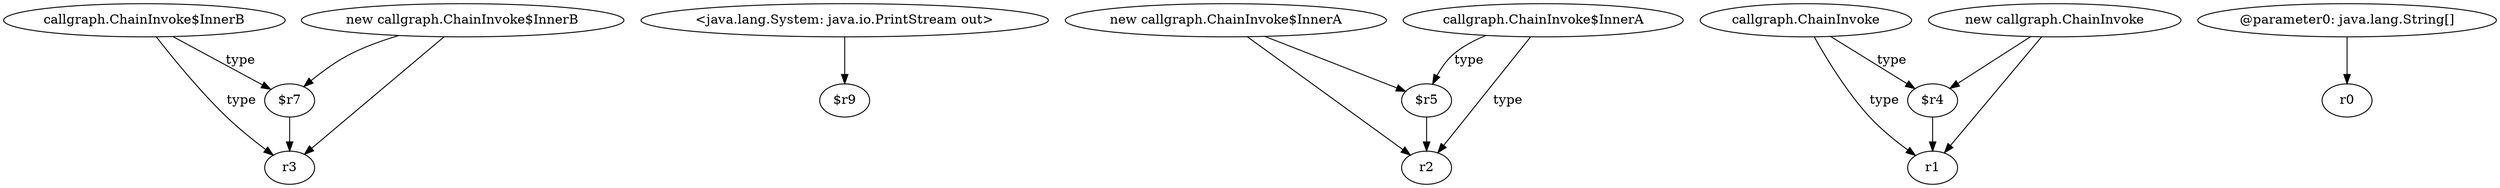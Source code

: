 digraph g {
0[label="callgraph.ChainInvoke$InnerB"]
1[label="$r7"]
0->1[label="type"]
2[label="<java.lang.System: java.io.PrintStream out>"]
3[label="$r9"]
2->3[label=""]
4[label="$r5"]
5[label="r2"]
4->5[label=""]
6[label="$r4"]
7[label="r1"]
6->7[label=""]
8[label="callgraph.ChainInvoke"]
8->7[label="type"]
9[label="@parameter0: java.lang.String[]"]
10[label="r0"]
9->10[label=""]
11[label="new callgraph.ChainInvoke"]
11->6[label=""]
12[label="new callgraph.ChainInvoke$InnerA"]
12->4[label=""]
13[label="new callgraph.ChainInvoke$InnerB"]
13->1[label=""]
14[label="r3"]
1->14[label=""]
13->14[label=""]
12->5[label=""]
11->7[label=""]
15[label="callgraph.ChainInvoke$InnerA"]
15->4[label="type"]
15->5[label="type"]
8->6[label="type"]
0->14[label="type"]
}